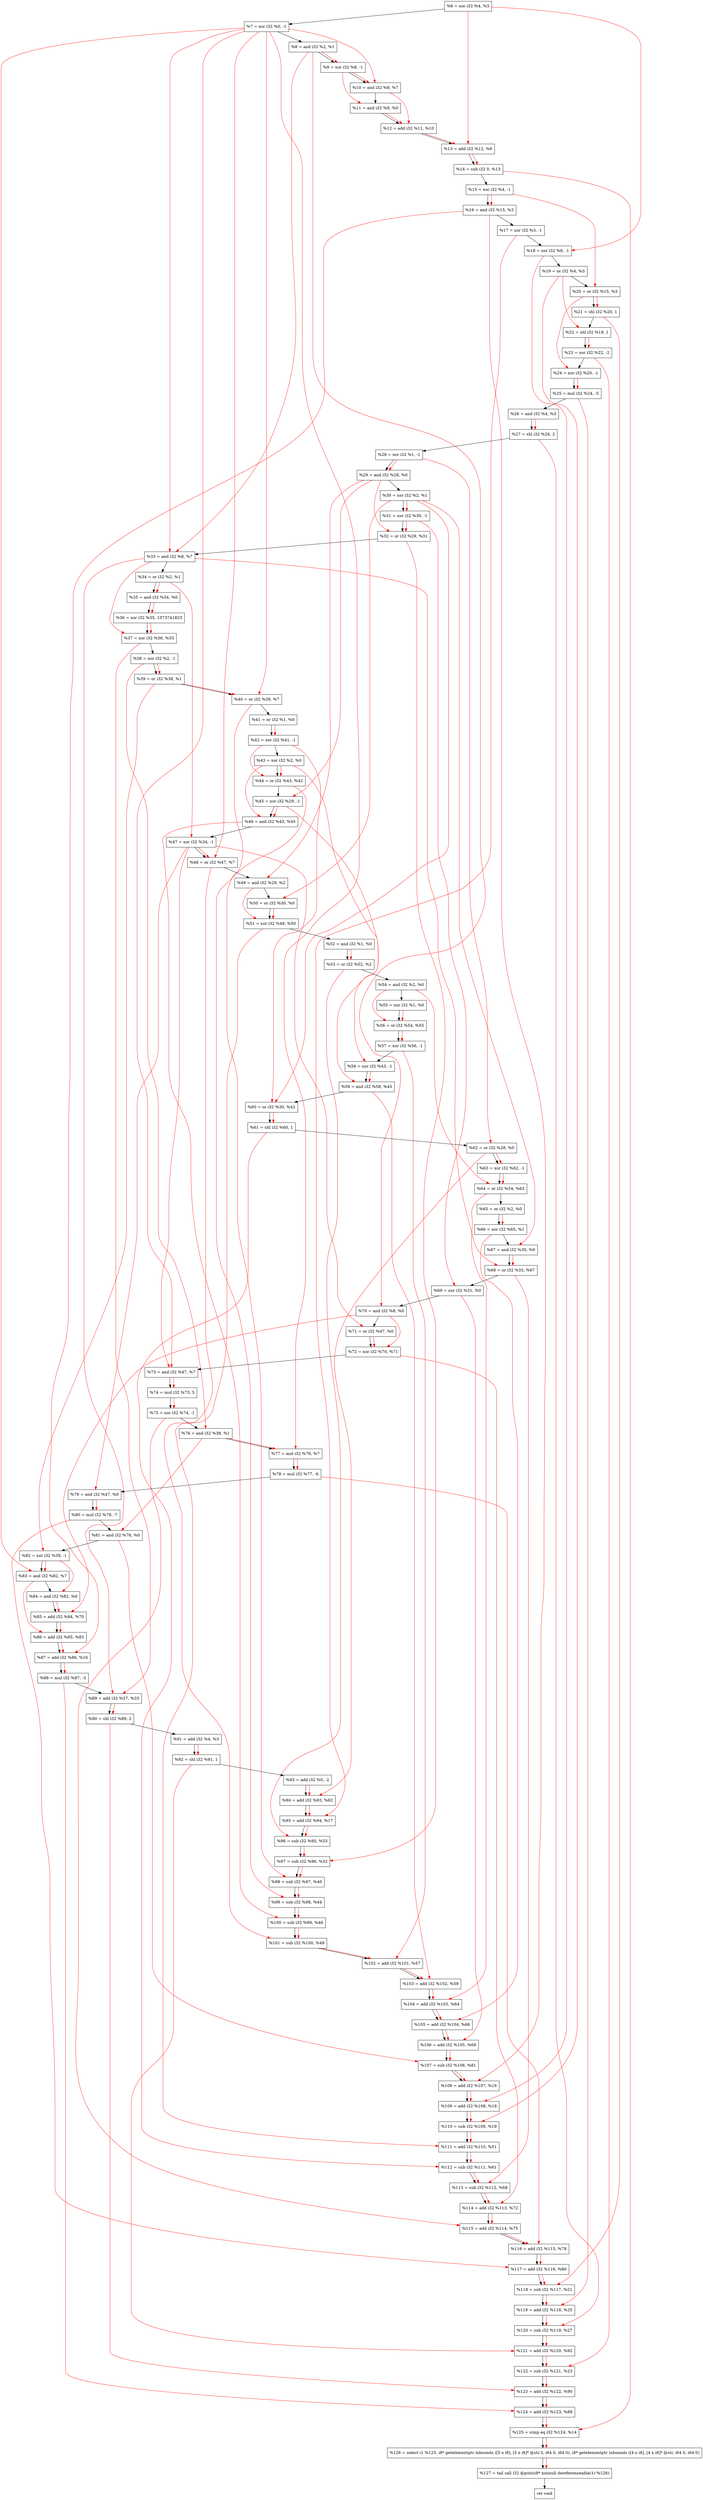 digraph "DFG for'crackme' function" {
	Node0x1873f90[shape=record, label="  %6 = xor i32 %4, %3"];
	Node0x1874610[shape=record, label="  %7 = xor i32 %0, -1"];
	Node0x1874680[shape=record, label="  %8 = and i32 %2, %1"];
	Node0x18746f0[shape=record, label="  %9 = xor i32 %8, -1"];
	Node0x1874760[shape=record, label="  %10 = and i32 %9, %7"];
	Node0x18747d0[shape=record, label="  %11 = and i32 %9, %0"];
	Node0x1874840[shape=record, label="  %12 = add i32 %11, %10"];
	Node0x18748b0[shape=record, label="  %13 = add i32 %12, %6"];
	Node0x1874950[shape=record, label="  %14 = sub i32 0, %13"];
	Node0x18749c0[shape=record, label="  %15 = xor i32 %4, -1"];
	Node0x1874a30[shape=record, label="  %16 = and i32 %15, %3"];
	Node0x1874aa0[shape=record, label="  %17 = xor i32 %3, -1"];
	Node0x1874b10[shape=record, label="  %18 = xor i32 %6, -1"];
	Node0x1874b80[shape=record, label="  %19 = or i32 %4, %3"];
	Node0x1874bf0[shape=record, label="  %20 = or i32 %15, %3"];
	Node0x1874c90[shape=record, label="  %21 = shl i32 %20, 1"];
	Node0x1874d00[shape=record, label="  %22 = shl i32 %19, 1"];
	Node0x1874da0[shape=record, label="  %23 = xor i32 %22, -2"];
	Node0x1874e10[shape=record, label="  %24 = xor i32 %20, -1"];
	Node0x1874eb0[shape=record, label="  %25 = mul i32 %24, -5"];
	Node0x1874f20[shape=record, label="  %26 = and i32 %4, %3"];
	Node0x1874fc0[shape=record, label="  %27 = shl i32 %26, 2"];
	Node0x1875030[shape=record, label="  %28 = xor i32 %1, -1"];
	Node0x18750a0[shape=record, label="  %29 = and i32 %28, %0"];
	Node0x1875110[shape=record, label="  %30 = xor i32 %2, %1"];
	Node0x1875180[shape=record, label="  %31 = xor i32 %30, -1"];
	Node0x18751f0[shape=record, label="  %32 = or i32 %29, %31"];
	Node0x1875470[shape=record, label="  %33 = and i32 %8, %7"];
	Node0x18754e0[shape=record, label="  %34 = or i32 %2, %1"];
	Node0x1875550[shape=record, label="  %35 = and i32 %34, %0"];
	Node0x18755f0[shape=record, label="  %36 = xor i32 %35, 1073741823"];
	Node0x1875660[shape=record, label="  %37 = xor i32 %36, %33"];
	Node0x18756d0[shape=record, label="  %38 = xor i32 %2, -1"];
	Node0x1875740[shape=record, label="  %39 = or i32 %38, %1"];
	Node0x18757b0[shape=record, label="  %40 = or i32 %39, %7"];
	Node0x1875820[shape=record, label="  %41 = or i32 %1, %0"];
	Node0x1875890[shape=record, label="  %42 = xor i32 %41, -1"];
	Node0x1875900[shape=record, label="  %43 = xor i32 %2, %0"];
	Node0x1875970[shape=record, label="  %44 = or i32 %43, %42"];
	Node0x18759e0[shape=record, label="  %45 = xor i32 %29, -1"];
	Node0x1875a50[shape=record, label="  %46 = and i32 %43, %45"];
	Node0x1875ac0[shape=record, label="  %47 = xor i32 %34, -1"];
	Node0x1875b30[shape=record, label="  %48 = or i32 %47, %7"];
	Node0x1875ba0[shape=record, label="  %49 = and i32 %29, %2"];
	Node0x1875c10[shape=record, label="  %50 = or i32 %30, %0"];
	Node0x1875c80[shape=record, label="  %51 = xor i32 %49, %50"];
	Node0x1875cf0[shape=record, label="  %52 = and i32 %1, %0"];
	Node0x1875d60[shape=record, label="  %53 = or i32 %52, %2"];
	Node0x1875dd0[shape=record, label="  %54 = and i32 %2, %0"];
	Node0x1875e40[shape=record, label="  %55 = xor i32 %1, %0"];
	Node0x1875eb0[shape=record, label="  %56 = or i32 %54, %55"];
	Node0x1875f20[shape=record, label="  %57 = xor i32 %56, -1"];
	Node0x1875f90[shape=record, label="  %58 = xor i32 %43, -1"];
	Node0x1876000[shape=record, label="  %59 = and i32 %58, %45"];
	Node0x1876070[shape=record, label="  %60 = or i32 %30, %42"];
	Node0x18760e0[shape=record, label="  %61 = shl i32 %60, 1"];
	Node0x1876150[shape=record, label="  %62 = or i32 %28, %0"];
	Node0x18761c0[shape=record, label="  %63 = xor i32 %62, -1"];
	Node0x1876230[shape=record, label="  %64 = or i32 %54, %63"];
	Node0x18766b0[shape=record, label="  %65 = or i32 %2, %0"];
	Node0x1876720[shape=record, label="  %66 = xor i32 %65, %1"];
	Node0x1876790[shape=record, label="  %67 = and i32 %30, %0"];
	Node0x1876800[shape=record, label="  %68 = or i32 %33, %67"];
	Node0x1876870[shape=record, label="  %69 = xor i32 %31, %0"];
	Node0x18768e0[shape=record, label="  %70 = and i32 %8, %0"];
	Node0x1876950[shape=record, label="  %71 = or i32 %47, %0"];
	Node0x18769c0[shape=record, label="  %72 = xor i32 %70, %71"];
	Node0x1876a30[shape=record, label="  %73 = and i32 %47, %7"];
	Node0x1876ad0[shape=record, label="  %74 = mul i32 %73, 5"];
	Node0x1876b40[shape=record, label="  %75 = xor i32 %74, -1"];
	Node0x1876bb0[shape=record, label="  %76 = and i32 %38, %1"];
	Node0x1876c20[shape=record, label="  %77 = and i32 %76, %7"];
	Node0x1876cc0[shape=record, label="  %78 = mul i32 %77, -6"];
	Node0x1876d30[shape=record, label="  %79 = and i32 %47, %0"];
	Node0x1876dd0[shape=record, label="  %80 = mul i32 %79, -7"];
	Node0x1876e40[shape=record, label="  %81 = and i32 %76, %0"];
	Node0x1876eb0[shape=record, label="  %82 = xor i32 %39, -1"];
	Node0x1876f20[shape=record, label="  %83 = and i32 %82, %7"];
	Node0x1876f90[shape=record, label="  %84 = and i32 %82, %0"];
	Node0x1877000[shape=record, label="  %85 = add i32 %84, %70"];
	Node0x1877070[shape=record, label="  %86 = add i32 %85, %83"];
	Node0x18770e0[shape=record, label="  %87 = add i32 %86, %16"];
	Node0x1877180[shape=record, label="  %88 = mul i32 %87, -3"];
	Node0x18771f0[shape=record, label="  %89 = add i32 %37, %33"];
	Node0x1877260[shape=record, label="  %90 = shl i32 %89, 2"];
	Node0x18772d0[shape=record, label="  %91 = add i32 %4, %3"];
	Node0x1877340[shape=record, label="  %92 = shl i32 %91, 1"];
	Node0x18773b0[shape=record, label="  %93 = add i32 %0, -2"];
	Node0x1877420[shape=record, label="  %94 = add i32 %93, %62"];
	Node0x1877490[shape=record, label="  %95 = add i32 %94, %17"];
	Node0x1877500[shape=record, label="  %96 = sub i32 %95, %53"];
	Node0x1877570[shape=record, label="  %97 = sub i32 %96, %32"];
	Node0x18775e0[shape=record, label="  %98 = sub i32 %97, %40"];
	Node0x1877650[shape=record, label="  %99 = sub i32 %98, %44"];
	Node0x18776c0[shape=record, label="  %100 = sub i32 %99, %46"];
	Node0x1877730[shape=record, label="  %101 = sub i32 %100, %48"];
	Node0x18777a0[shape=record, label="  %102 = add i32 %101, %57"];
	Node0x1877810[shape=record, label="  %103 = add i32 %102, %59"];
	Node0x1877880[shape=record, label="  %104 = add i32 %103, %64"];
	Node0x18778f0[shape=record, label="  %105 = add i32 %104, %66"];
	Node0x1877960[shape=record, label="  %106 = add i32 %105, %69"];
	Node0x18779d0[shape=record, label="  %107 = sub i32 %106, %81"];
	Node0x1877a40[shape=record, label="  %108 = add i32 %107, %16"];
	Node0x1877ab0[shape=record, label="  %109 = add i32 %108, %18"];
	Node0x1877b20[shape=record, label="  %110 = sub i32 %109, %19"];
	Node0x1877b90[shape=record, label="  %111 = add i32 %110, %51"];
	Node0x1877c00[shape=record, label="  %112 = sub i32 %111, %61"];
	Node0x1877c70[shape=record, label="  %113 = sub i32 %112, %68"];
	Node0x1877ce0[shape=record, label="  %114 = add i32 %113, %72"];
	Node0x1877d50[shape=record, label="  %115 = add i32 %114, %75"];
	Node0x1877dc0[shape=record, label="  %116 = add i32 %115, %78"];
	Node0x1877e30[shape=record, label="  %117 = add i32 %116, %80"];
	Node0x1877ea0[shape=record, label="  %118 = sub i32 %117, %21"];
	Node0x1877f10[shape=record, label="  %119 = add i32 %118, %25"];
	Node0x1877f80[shape=record, label="  %120 = sub i32 %119, %27"];
	Node0x1877ff0[shape=record, label="  %121 = add i32 %120, %92"];
	Node0x1878060[shape=record, label="  %122 = sub i32 %121, %23"];
	Node0x18780d0[shape=record, label="  %123 = add i32 %122, %90"];
	Node0x1878140[shape=record, label="  %124 = add i32 %123, %88"];
	Node0x18781b0[shape=record, label="  %125 = icmp eq i32 %124, %14"];
	Node0x1814268[shape=record, label="  %126 = select i1 %125, i8* getelementptr inbounds ([5 x i8], [5 x i8]* @str.3, i64 0, i64 0), i8* getelementptr inbounds ([4 x i8], [4 x i8]* @str, i64 0, i64 0)"];
	Node0x1878440[shape=record, label="  %127 = tail call i32 @puts(i8* nonnull dereferenceable(1) %126)"];
	Node0x1878490[shape=record, label="  ret void"];
	Node0x1873f90 -> Node0x1874610;
	Node0x1874610 -> Node0x1874680;
	Node0x1874680 -> Node0x18746f0;
	Node0x18746f0 -> Node0x1874760;
	Node0x1874760 -> Node0x18747d0;
	Node0x18747d0 -> Node0x1874840;
	Node0x1874840 -> Node0x18748b0;
	Node0x18748b0 -> Node0x1874950;
	Node0x1874950 -> Node0x18749c0;
	Node0x18749c0 -> Node0x1874a30;
	Node0x1874a30 -> Node0x1874aa0;
	Node0x1874aa0 -> Node0x1874b10;
	Node0x1874b10 -> Node0x1874b80;
	Node0x1874b80 -> Node0x1874bf0;
	Node0x1874bf0 -> Node0x1874c90;
	Node0x1874c90 -> Node0x1874d00;
	Node0x1874d00 -> Node0x1874da0;
	Node0x1874da0 -> Node0x1874e10;
	Node0x1874e10 -> Node0x1874eb0;
	Node0x1874eb0 -> Node0x1874f20;
	Node0x1874f20 -> Node0x1874fc0;
	Node0x1874fc0 -> Node0x1875030;
	Node0x1875030 -> Node0x18750a0;
	Node0x18750a0 -> Node0x1875110;
	Node0x1875110 -> Node0x1875180;
	Node0x1875180 -> Node0x18751f0;
	Node0x18751f0 -> Node0x1875470;
	Node0x1875470 -> Node0x18754e0;
	Node0x18754e0 -> Node0x1875550;
	Node0x1875550 -> Node0x18755f0;
	Node0x18755f0 -> Node0x1875660;
	Node0x1875660 -> Node0x18756d0;
	Node0x18756d0 -> Node0x1875740;
	Node0x1875740 -> Node0x18757b0;
	Node0x18757b0 -> Node0x1875820;
	Node0x1875820 -> Node0x1875890;
	Node0x1875890 -> Node0x1875900;
	Node0x1875900 -> Node0x1875970;
	Node0x1875970 -> Node0x18759e0;
	Node0x18759e0 -> Node0x1875a50;
	Node0x1875a50 -> Node0x1875ac0;
	Node0x1875ac0 -> Node0x1875b30;
	Node0x1875b30 -> Node0x1875ba0;
	Node0x1875ba0 -> Node0x1875c10;
	Node0x1875c10 -> Node0x1875c80;
	Node0x1875c80 -> Node0x1875cf0;
	Node0x1875cf0 -> Node0x1875d60;
	Node0x1875d60 -> Node0x1875dd0;
	Node0x1875dd0 -> Node0x1875e40;
	Node0x1875e40 -> Node0x1875eb0;
	Node0x1875eb0 -> Node0x1875f20;
	Node0x1875f20 -> Node0x1875f90;
	Node0x1875f90 -> Node0x1876000;
	Node0x1876000 -> Node0x1876070;
	Node0x1876070 -> Node0x18760e0;
	Node0x18760e0 -> Node0x1876150;
	Node0x1876150 -> Node0x18761c0;
	Node0x18761c0 -> Node0x1876230;
	Node0x1876230 -> Node0x18766b0;
	Node0x18766b0 -> Node0x1876720;
	Node0x1876720 -> Node0x1876790;
	Node0x1876790 -> Node0x1876800;
	Node0x1876800 -> Node0x1876870;
	Node0x1876870 -> Node0x18768e0;
	Node0x18768e0 -> Node0x1876950;
	Node0x1876950 -> Node0x18769c0;
	Node0x18769c0 -> Node0x1876a30;
	Node0x1876a30 -> Node0x1876ad0;
	Node0x1876ad0 -> Node0x1876b40;
	Node0x1876b40 -> Node0x1876bb0;
	Node0x1876bb0 -> Node0x1876c20;
	Node0x1876c20 -> Node0x1876cc0;
	Node0x1876cc0 -> Node0x1876d30;
	Node0x1876d30 -> Node0x1876dd0;
	Node0x1876dd0 -> Node0x1876e40;
	Node0x1876e40 -> Node0x1876eb0;
	Node0x1876eb0 -> Node0x1876f20;
	Node0x1876f20 -> Node0x1876f90;
	Node0x1876f90 -> Node0x1877000;
	Node0x1877000 -> Node0x1877070;
	Node0x1877070 -> Node0x18770e0;
	Node0x18770e0 -> Node0x1877180;
	Node0x1877180 -> Node0x18771f0;
	Node0x18771f0 -> Node0x1877260;
	Node0x1877260 -> Node0x18772d0;
	Node0x18772d0 -> Node0x1877340;
	Node0x1877340 -> Node0x18773b0;
	Node0x18773b0 -> Node0x1877420;
	Node0x1877420 -> Node0x1877490;
	Node0x1877490 -> Node0x1877500;
	Node0x1877500 -> Node0x1877570;
	Node0x1877570 -> Node0x18775e0;
	Node0x18775e0 -> Node0x1877650;
	Node0x1877650 -> Node0x18776c0;
	Node0x18776c0 -> Node0x1877730;
	Node0x1877730 -> Node0x18777a0;
	Node0x18777a0 -> Node0x1877810;
	Node0x1877810 -> Node0x1877880;
	Node0x1877880 -> Node0x18778f0;
	Node0x18778f0 -> Node0x1877960;
	Node0x1877960 -> Node0x18779d0;
	Node0x18779d0 -> Node0x1877a40;
	Node0x1877a40 -> Node0x1877ab0;
	Node0x1877ab0 -> Node0x1877b20;
	Node0x1877b20 -> Node0x1877b90;
	Node0x1877b90 -> Node0x1877c00;
	Node0x1877c00 -> Node0x1877c70;
	Node0x1877c70 -> Node0x1877ce0;
	Node0x1877ce0 -> Node0x1877d50;
	Node0x1877d50 -> Node0x1877dc0;
	Node0x1877dc0 -> Node0x1877e30;
	Node0x1877e30 -> Node0x1877ea0;
	Node0x1877ea0 -> Node0x1877f10;
	Node0x1877f10 -> Node0x1877f80;
	Node0x1877f80 -> Node0x1877ff0;
	Node0x1877ff0 -> Node0x1878060;
	Node0x1878060 -> Node0x18780d0;
	Node0x18780d0 -> Node0x1878140;
	Node0x1878140 -> Node0x18781b0;
	Node0x18781b0 -> Node0x1814268;
	Node0x1814268 -> Node0x1878440;
	Node0x1878440 -> Node0x1878490;
edge [color=red]
	Node0x1874680 -> Node0x18746f0;
	Node0x18746f0 -> Node0x1874760;
	Node0x1874610 -> Node0x1874760;
	Node0x18746f0 -> Node0x18747d0;
	Node0x18747d0 -> Node0x1874840;
	Node0x1874760 -> Node0x1874840;
	Node0x1874840 -> Node0x18748b0;
	Node0x1873f90 -> Node0x18748b0;
	Node0x18748b0 -> Node0x1874950;
	Node0x18749c0 -> Node0x1874a30;
	Node0x1873f90 -> Node0x1874b10;
	Node0x18749c0 -> Node0x1874bf0;
	Node0x1874bf0 -> Node0x1874c90;
	Node0x1874b80 -> Node0x1874d00;
	Node0x1874d00 -> Node0x1874da0;
	Node0x1874bf0 -> Node0x1874e10;
	Node0x1874e10 -> Node0x1874eb0;
	Node0x1874f20 -> Node0x1874fc0;
	Node0x1875030 -> Node0x18750a0;
	Node0x1875110 -> Node0x1875180;
	Node0x18750a0 -> Node0x18751f0;
	Node0x1875180 -> Node0x18751f0;
	Node0x1874680 -> Node0x1875470;
	Node0x1874610 -> Node0x1875470;
	Node0x18754e0 -> Node0x1875550;
	Node0x1875550 -> Node0x18755f0;
	Node0x18755f0 -> Node0x1875660;
	Node0x1875470 -> Node0x1875660;
	Node0x18756d0 -> Node0x1875740;
	Node0x1875740 -> Node0x18757b0;
	Node0x1874610 -> Node0x18757b0;
	Node0x1875820 -> Node0x1875890;
	Node0x1875900 -> Node0x1875970;
	Node0x1875890 -> Node0x1875970;
	Node0x18750a0 -> Node0x18759e0;
	Node0x1875900 -> Node0x1875a50;
	Node0x18759e0 -> Node0x1875a50;
	Node0x18754e0 -> Node0x1875ac0;
	Node0x1875ac0 -> Node0x1875b30;
	Node0x1874610 -> Node0x1875b30;
	Node0x18750a0 -> Node0x1875ba0;
	Node0x1875110 -> Node0x1875c10;
	Node0x1875ba0 -> Node0x1875c80;
	Node0x1875c10 -> Node0x1875c80;
	Node0x1875cf0 -> Node0x1875d60;
	Node0x1875dd0 -> Node0x1875eb0;
	Node0x1875e40 -> Node0x1875eb0;
	Node0x1875eb0 -> Node0x1875f20;
	Node0x1875900 -> Node0x1875f90;
	Node0x1875f90 -> Node0x1876000;
	Node0x18759e0 -> Node0x1876000;
	Node0x1875110 -> Node0x1876070;
	Node0x1875890 -> Node0x1876070;
	Node0x1876070 -> Node0x18760e0;
	Node0x1875030 -> Node0x1876150;
	Node0x1876150 -> Node0x18761c0;
	Node0x1875dd0 -> Node0x1876230;
	Node0x18761c0 -> Node0x1876230;
	Node0x18766b0 -> Node0x1876720;
	Node0x1875110 -> Node0x1876790;
	Node0x1875470 -> Node0x1876800;
	Node0x1876790 -> Node0x1876800;
	Node0x1875180 -> Node0x1876870;
	Node0x1874680 -> Node0x18768e0;
	Node0x1875ac0 -> Node0x1876950;
	Node0x18768e0 -> Node0x18769c0;
	Node0x1876950 -> Node0x18769c0;
	Node0x1875ac0 -> Node0x1876a30;
	Node0x1874610 -> Node0x1876a30;
	Node0x1876a30 -> Node0x1876ad0;
	Node0x1876ad0 -> Node0x1876b40;
	Node0x18756d0 -> Node0x1876bb0;
	Node0x1876bb0 -> Node0x1876c20;
	Node0x1874610 -> Node0x1876c20;
	Node0x1876c20 -> Node0x1876cc0;
	Node0x1875ac0 -> Node0x1876d30;
	Node0x1876d30 -> Node0x1876dd0;
	Node0x1876bb0 -> Node0x1876e40;
	Node0x1875740 -> Node0x1876eb0;
	Node0x1876eb0 -> Node0x1876f20;
	Node0x1874610 -> Node0x1876f20;
	Node0x1876eb0 -> Node0x1876f90;
	Node0x1876f90 -> Node0x1877000;
	Node0x18768e0 -> Node0x1877000;
	Node0x1877000 -> Node0x1877070;
	Node0x1876f20 -> Node0x1877070;
	Node0x1877070 -> Node0x18770e0;
	Node0x1874a30 -> Node0x18770e0;
	Node0x18770e0 -> Node0x1877180;
	Node0x1875660 -> Node0x18771f0;
	Node0x1875470 -> Node0x18771f0;
	Node0x18771f0 -> Node0x1877260;
	Node0x18772d0 -> Node0x1877340;
	Node0x18773b0 -> Node0x1877420;
	Node0x1876150 -> Node0x1877420;
	Node0x1877420 -> Node0x1877490;
	Node0x1874aa0 -> Node0x1877490;
	Node0x1877490 -> Node0x1877500;
	Node0x1875d60 -> Node0x1877500;
	Node0x1877500 -> Node0x1877570;
	Node0x18751f0 -> Node0x1877570;
	Node0x1877570 -> Node0x18775e0;
	Node0x18757b0 -> Node0x18775e0;
	Node0x18775e0 -> Node0x1877650;
	Node0x1875970 -> Node0x1877650;
	Node0x1877650 -> Node0x18776c0;
	Node0x1875a50 -> Node0x18776c0;
	Node0x18776c0 -> Node0x1877730;
	Node0x1875b30 -> Node0x1877730;
	Node0x1877730 -> Node0x18777a0;
	Node0x1875f20 -> Node0x18777a0;
	Node0x18777a0 -> Node0x1877810;
	Node0x1876000 -> Node0x1877810;
	Node0x1877810 -> Node0x1877880;
	Node0x1876230 -> Node0x1877880;
	Node0x1877880 -> Node0x18778f0;
	Node0x1876720 -> Node0x18778f0;
	Node0x18778f0 -> Node0x1877960;
	Node0x1876870 -> Node0x1877960;
	Node0x1877960 -> Node0x18779d0;
	Node0x1876e40 -> Node0x18779d0;
	Node0x18779d0 -> Node0x1877a40;
	Node0x1874a30 -> Node0x1877a40;
	Node0x1877a40 -> Node0x1877ab0;
	Node0x1874b10 -> Node0x1877ab0;
	Node0x1877ab0 -> Node0x1877b20;
	Node0x1874b80 -> Node0x1877b20;
	Node0x1877b20 -> Node0x1877b90;
	Node0x1875c80 -> Node0x1877b90;
	Node0x1877b90 -> Node0x1877c00;
	Node0x18760e0 -> Node0x1877c00;
	Node0x1877c00 -> Node0x1877c70;
	Node0x1876800 -> Node0x1877c70;
	Node0x1877c70 -> Node0x1877ce0;
	Node0x18769c0 -> Node0x1877ce0;
	Node0x1877ce0 -> Node0x1877d50;
	Node0x1876b40 -> Node0x1877d50;
	Node0x1877d50 -> Node0x1877dc0;
	Node0x1876cc0 -> Node0x1877dc0;
	Node0x1877dc0 -> Node0x1877e30;
	Node0x1876dd0 -> Node0x1877e30;
	Node0x1877e30 -> Node0x1877ea0;
	Node0x1874c90 -> Node0x1877ea0;
	Node0x1877ea0 -> Node0x1877f10;
	Node0x1874eb0 -> Node0x1877f10;
	Node0x1877f10 -> Node0x1877f80;
	Node0x1874fc0 -> Node0x1877f80;
	Node0x1877f80 -> Node0x1877ff0;
	Node0x1877340 -> Node0x1877ff0;
	Node0x1877ff0 -> Node0x1878060;
	Node0x1874da0 -> Node0x1878060;
	Node0x1878060 -> Node0x18780d0;
	Node0x1877260 -> Node0x18780d0;
	Node0x18780d0 -> Node0x1878140;
	Node0x1877180 -> Node0x1878140;
	Node0x1878140 -> Node0x18781b0;
	Node0x1874950 -> Node0x18781b0;
	Node0x18781b0 -> Node0x1814268;
	Node0x1814268 -> Node0x1878440;
}
